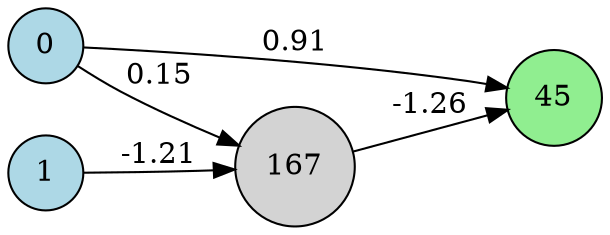 digraph neat {
  rankdir=LR;
  node [shape=circle];
  node0 [label="0", style=filled, fillcolor=lightblue];
  node1 [label="1", style=filled, fillcolor=lightblue];
  node45 [label="45", style=filled, fillcolor=lightgreen];
  node167 [label="167", style=filled, fillcolor=lightgray];
  node0 -> node45 [label="0.91"];
  node1 -> node167 [label="-1.21"];
  node167 -> node45 [label="-1.26"];
  node0 -> node167 [label="0.15"];
}
